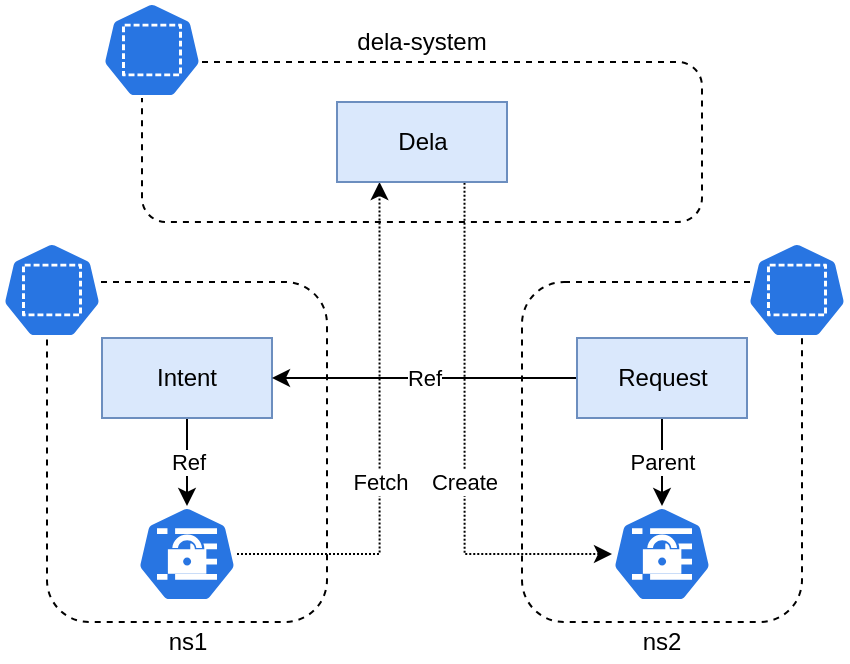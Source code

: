<mxfile version="12.9.9" type="device"><diagram id="6kuQiLf9l25-GXo7OsvW" name="overview"><mxGraphModel dx="806" dy="550" grid="1" gridSize="10" guides="1" tooltips="1" connect="1" arrows="1" fold="1" page="1" pageScale="1" pageWidth="3300" pageHeight="4681" math="0" shadow="0"><root><mxCell id="0"/><mxCell id="1" parent="0"/><mxCell id="vtjS1-CxagTq0vs34Dfr-1" value="" style="rounded=1;whiteSpace=wrap;html=1;labelBackgroundColor=none;fillColor=none;dashed=1;" vertex="1" parent="1"><mxGeometry x="720" y="480" width="280" height="80" as="geometry"/></mxCell><mxCell id="vtjS1-CxagTq0vs34Dfr-2" value="" style="html=1;dashed=0;whitespace=wrap;fillColor=#2875E2;strokeColor=#ffffff;points=[[0.005,0.63,0],[0.1,0.2,0],[0.9,0.2,0],[0.5,0,0],[0.995,0.63,0],[0.72,0.99,0],[0.5,1,0],[0.28,0.99,0]];shape=mxgraph.kubernetes.icon;prIcon=ns;labelBackgroundColor=none;" vertex="1" parent="1"><mxGeometry x="700" y="450" width="50" height="48" as="geometry"/></mxCell><mxCell id="vtjS1-CxagTq0vs34Dfr-4" value="" style="rounded=1;whiteSpace=wrap;html=1;labelBackgroundColor=none;fillColor=none;dashed=1;" vertex="1" parent="1"><mxGeometry x="672.5" y="590" width="140" height="170" as="geometry"/></mxCell><mxCell id="vtjS1-CxagTq0vs34Dfr-5" value="" style="html=1;dashed=0;whitespace=wrap;fillColor=#2875E2;strokeColor=#ffffff;points=[[0.005,0.63,0],[0.1,0.2,0],[0.9,0.2,0],[0.5,0,0],[0.995,0.63,0],[0.72,0.99,0],[0.5,1,0],[0.28,0.99,0]];shape=mxgraph.kubernetes.icon;prIcon=ns;labelBackgroundColor=none;" vertex="1" parent="1"><mxGeometry x="650" y="570" width="50" height="48" as="geometry"/></mxCell><mxCell id="vtjS1-CxagTq0vs34Dfr-28" value="Fetch" style="edgeStyle=orthogonalEdgeStyle;rounded=0;orthogonalLoop=1;jettySize=auto;html=1;entryX=0.25;entryY=1;entryDx=0;entryDy=0;dashed=1;dashPattern=1 1;startArrow=none;startFill=0;endArrow=classic;endFill=1;" edge="1" parent="1" source="vtjS1-CxagTq0vs34Dfr-6" target="vtjS1-CxagTq0vs34Dfr-27"><mxGeometry x="-0.446" y="36" relative="1" as="geometry"><mxPoint x="36" y="-36" as="offset"/></mxGeometry></mxCell><mxCell id="vtjS1-CxagTq0vs34Dfr-6" value="" style="html=1;dashed=0;whitespace=wrap;fillColor=#2875E2;strokeColor=#ffffff;points=[[0.005,0.63,0],[0.1,0.2,0],[0.9,0.2,0],[0.5,0,0],[0.995,0.63,0],[0.72,0.99,0],[0.5,1,0],[0.28,0.99,0]];shape=mxgraph.kubernetes.icon;prIcon=secret;labelBackgroundColor=none;" vertex="1" parent="1"><mxGeometry x="717.5" y="702" width="50" height="48" as="geometry"/></mxCell><mxCell id="vtjS1-CxagTq0vs34Dfr-14" value="Ref" style="edgeStyle=orthogonalEdgeStyle;rounded=0;orthogonalLoop=1;jettySize=auto;html=1;exitX=0.5;exitY=1;exitDx=0;exitDy=0;entryX=0.5;entryY=0;entryDx=0;entryDy=0;entryPerimeter=0;startArrow=none;startFill=0;endArrow=classic;endFill=1;" edge="1" parent="1" source="vtjS1-CxagTq0vs34Dfr-8" target="vtjS1-CxagTq0vs34Dfr-6"><mxGeometry relative="1" as="geometry"/></mxCell><mxCell id="vtjS1-CxagTq0vs34Dfr-8" value="Intent" style="rounded=0;whiteSpace=wrap;html=1;labelBackgroundColor=none;fillColor=#dae8fc;strokeColor=#6c8ebf;" vertex="1" parent="1"><mxGeometry x="700" y="618" width="85" height="40" as="geometry"/></mxCell><mxCell id="vtjS1-CxagTq0vs34Dfr-22" value="" style="rounded=1;whiteSpace=wrap;html=1;labelBackgroundColor=none;fillColor=none;dashed=1;" vertex="1" parent="1"><mxGeometry x="910" y="590" width="140" height="170" as="geometry"/></mxCell><mxCell id="vtjS1-CxagTq0vs34Dfr-23" value="" style="html=1;dashed=0;whitespace=wrap;fillColor=#2875E2;strokeColor=#ffffff;points=[[0.005,0.63,0],[0.1,0.2,0],[0.9,0.2,0],[0.5,0,0],[0.995,0.63,0],[0.72,0.99,0],[0.5,1,0],[0.28,0.99,0]];shape=mxgraph.kubernetes.icon;prIcon=ns;labelBackgroundColor=none;" vertex="1" parent="1"><mxGeometry x="1022.5" y="570" width="50" height="48" as="geometry"/></mxCell><mxCell id="vtjS1-CxagTq0vs34Dfr-29" value="Create" style="edgeStyle=orthogonalEdgeStyle;rounded=0;orthogonalLoop=1;jettySize=auto;html=1;entryX=0.75;entryY=1;entryDx=0;entryDy=0;dashed=1;dashPattern=1 1;startArrow=classic;startFill=1;endArrow=none;endFill=0;" edge="1" parent="1" source="vtjS1-CxagTq0vs34Dfr-24" target="vtjS1-CxagTq0vs34Dfr-27"><mxGeometry x="-0.432" y="-36" relative="1" as="geometry"><mxPoint x="-36" y="-36" as="offset"/></mxGeometry></mxCell><mxCell id="vtjS1-CxagTq0vs34Dfr-24" value="" style="html=1;dashed=0;whitespace=wrap;fillColor=#2875E2;strokeColor=#ffffff;points=[[0.005,0.63,0],[0.1,0.2,0],[0.9,0.2,0],[0.5,0,0],[0.995,0.63,0],[0.72,0.99,0],[0.5,1,0],[0.28,0.99,0]];shape=mxgraph.kubernetes.icon;prIcon=secret;labelBackgroundColor=none;" vertex="1" parent="1"><mxGeometry x="955" y="702" width="50" height="48" as="geometry"/></mxCell><mxCell id="vtjS1-CxagTq0vs34Dfr-30" value="Ref" style="edgeStyle=orthogonalEdgeStyle;rounded=0;orthogonalLoop=1;jettySize=auto;html=1;exitX=0;exitY=0.5;exitDx=0;exitDy=0;entryX=1;entryY=0.5;entryDx=0;entryDy=0;startArrow=none;startFill=0;endArrow=classic;endFill=1;" edge="1" parent="1" source="vtjS1-CxagTq0vs34Dfr-25" target="vtjS1-CxagTq0vs34Dfr-8"><mxGeometry relative="1" as="geometry"/></mxCell><mxCell id="vtjS1-CxagTq0vs34Dfr-31" value="Parent" style="edgeStyle=orthogonalEdgeStyle;rounded=0;orthogonalLoop=1;jettySize=auto;html=1;startArrow=none;startFill=0;endArrow=classic;endFill=1;" edge="1" parent="1" source="vtjS1-CxagTq0vs34Dfr-25" target="vtjS1-CxagTq0vs34Dfr-24"><mxGeometry relative="1" as="geometry"/></mxCell><mxCell id="vtjS1-CxagTq0vs34Dfr-25" value="Request" style="rounded=0;whiteSpace=wrap;html=1;labelBackgroundColor=none;fillColor=#dae8fc;strokeColor=#6c8ebf;" vertex="1" parent="1"><mxGeometry x="937.5" y="618" width="85" height="40" as="geometry"/></mxCell><mxCell id="vtjS1-CxagTq0vs34Dfr-27" value="Dela" style="rounded=0;whiteSpace=wrap;html=1;labelBackgroundColor=none;fillColor=#dae8fc;strokeColor=#6c8ebf;" vertex="1" parent="1"><mxGeometry x="817.5" y="500" width="85" height="40" as="geometry"/></mxCell><mxCell id="vtjS1-CxagTq0vs34Dfr-32" value="ns1" style="text;html=1;strokeColor=none;fillColor=none;align=center;verticalAlign=middle;whiteSpace=wrap;rounded=0;labelBackgroundColor=none;" vertex="1" parent="1"><mxGeometry x="723" y="760" width="40" height="20" as="geometry"/></mxCell><mxCell id="vtjS1-CxagTq0vs34Dfr-33" value="ns2" style="text;html=1;strokeColor=none;fillColor=none;align=center;verticalAlign=middle;whiteSpace=wrap;rounded=0;labelBackgroundColor=none;" vertex="1" parent="1"><mxGeometry x="960" y="760" width="40" height="20" as="geometry"/></mxCell><mxCell id="vtjS1-CxagTq0vs34Dfr-34" value="dela-system" style="text;html=1;strokeColor=none;fillColor=none;align=center;verticalAlign=middle;whiteSpace=wrap;rounded=0;labelBackgroundColor=none;" vertex="1" parent="1"><mxGeometry x="820" y="460" width="80" height="20" as="geometry"/></mxCell></root></mxGraphModel></diagram></mxfile>